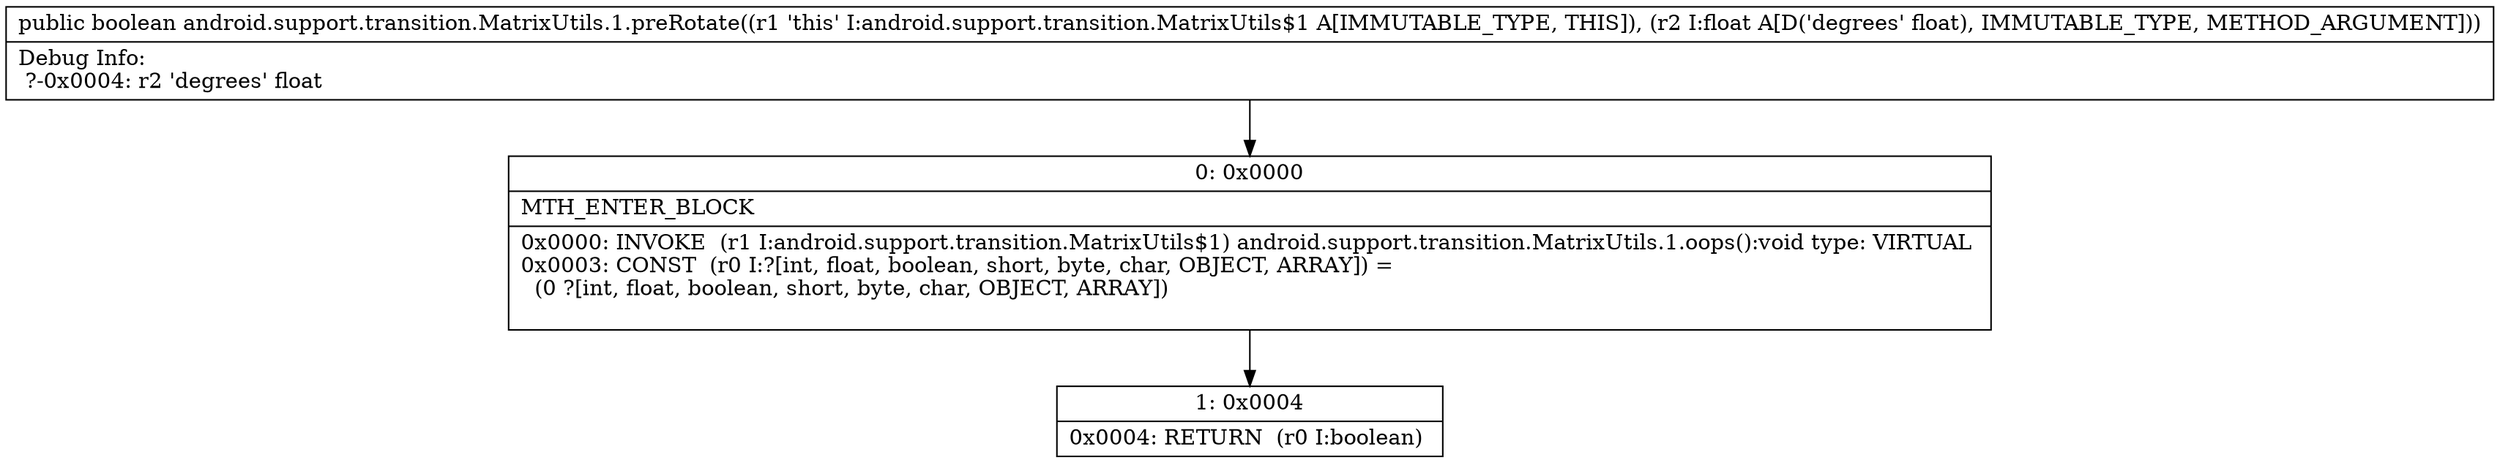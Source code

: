 digraph "CFG forandroid.support.transition.MatrixUtils.1.preRotate(F)Z" {
Node_0 [shape=record,label="{0\:\ 0x0000|MTH_ENTER_BLOCK\l|0x0000: INVOKE  (r1 I:android.support.transition.MatrixUtils$1) android.support.transition.MatrixUtils.1.oops():void type: VIRTUAL \l0x0003: CONST  (r0 I:?[int, float, boolean, short, byte, char, OBJECT, ARRAY]) = \l  (0 ?[int, float, boolean, short, byte, char, OBJECT, ARRAY])\l \l}"];
Node_1 [shape=record,label="{1\:\ 0x0004|0x0004: RETURN  (r0 I:boolean) \l}"];
MethodNode[shape=record,label="{public boolean android.support.transition.MatrixUtils.1.preRotate((r1 'this' I:android.support.transition.MatrixUtils$1 A[IMMUTABLE_TYPE, THIS]), (r2 I:float A[D('degrees' float), IMMUTABLE_TYPE, METHOD_ARGUMENT]))  | Debug Info:\l  ?\-0x0004: r2 'degrees' float\l}"];
MethodNode -> Node_0;
Node_0 -> Node_1;
}

